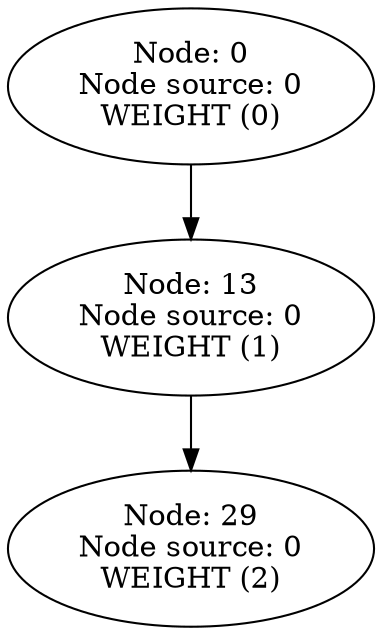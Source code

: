 digraph {
	29 [label="Node: 29
Node source: 0
WEIGHT (2)"]
	13 [label="Node: 13
Node source: 0
WEIGHT (1)"]
	0 [label="Node: 0
Node source: 0
WEIGHT (0)"]
	13 -> 29
	0 -> 13
}
